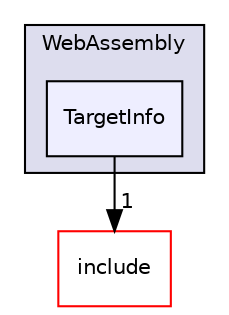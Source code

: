digraph "lib/Target/WebAssembly/TargetInfo" {
  bgcolor=transparent;
  compound=true
  node [ fontsize="10", fontname="Helvetica"];
  edge [ labelfontsize="10", labelfontname="Helvetica"];
  subgraph clusterdir_96ba75976c22f2500bfbc06f8c4c2b70 {
    graph [ bgcolor="#ddddee", pencolor="black", label="WebAssembly" fontname="Helvetica", fontsize="10", URL="dir_96ba75976c22f2500bfbc06f8c4c2b70.html"]
  dir_e98dc5c8bb83d992569c0d03f1dcb04e [shape=box, label="TargetInfo", style="filled", fillcolor="#eeeeff", pencolor="black", URL="dir_e98dc5c8bb83d992569c0d03f1dcb04e.html"];
  }
  dir_d44c64559bbebec7f509842c48db8b23 [shape=box label="include" color="red" URL="dir_d44c64559bbebec7f509842c48db8b23.html"];
  dir_e98dc5c8bb83d992569c0d03f1dcb04e->dir_d44c64559bbebec7f509842c48db8b23 [headlabel="1", labeldistance=1.5 headhref="dir_000204_000001.html"];
}

